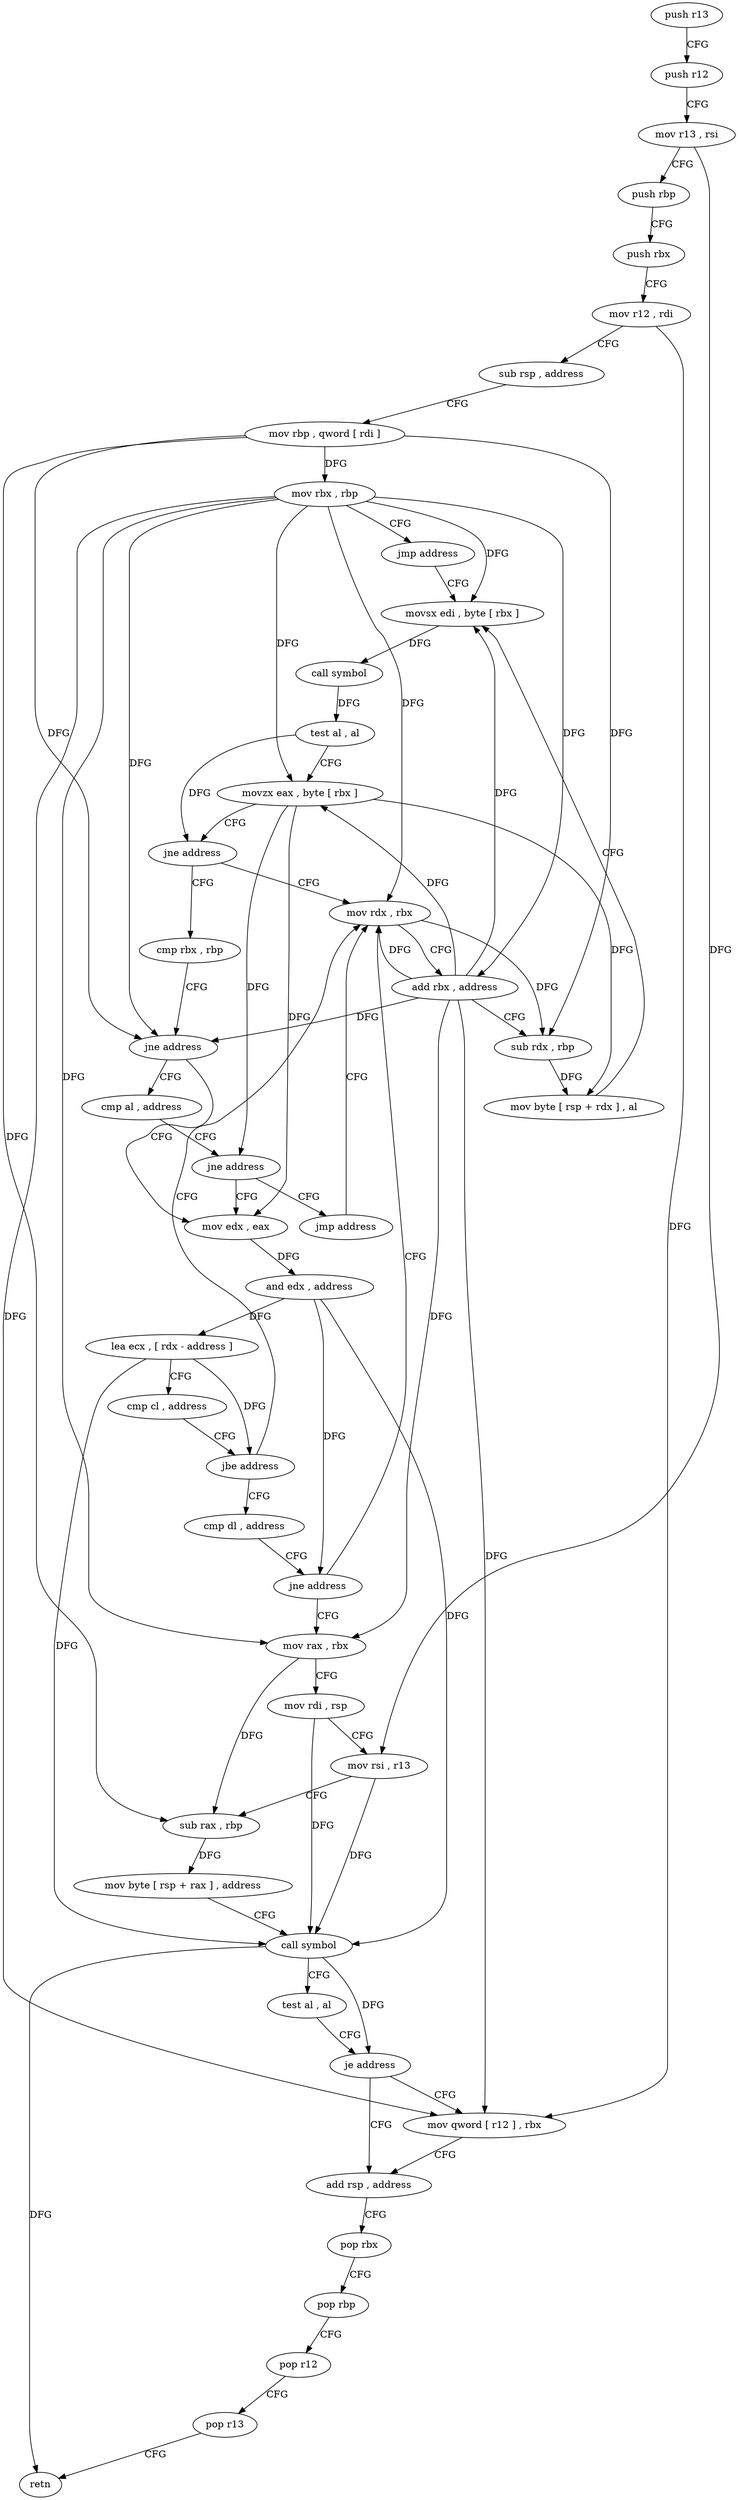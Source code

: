 digraph "func" {
"81952" [label = "push r13" ]
"81954" [label = "push r12" ]
"81956" [label = "mov r13 , rsi" ]
"81959" [label = "push rbp" ]
"81960" [label = "push rbx" ]
"81961" [label = "mov r12 , rdi" ]
"81964" [label = "sub rsp , address" ]
"81968" [label = "mov rbp , qword [ rdi ]" ]
"81971" [label = "mov rbx , rbp" ]
"81974" [label = "jmp address" ]
"82015" [label = "movsx edi , byte [ rbx ]" ]
"82018" [label = "call symbol" ]
"82023" [label = "test al , al" ]
"82025" [label = "movzx eax , byte [ rbx ]" ]
"82028" [label = "jne address" ]
"82002" [label = "mov rdx , rbx" ]
"82030" [label = "cmp rbx , rbp" ]
"82005" [label = "add rbx , address" ]
"82009" [label = "sub rdx , rbp" ]
"82012" [label = "mov byte [ rsp + rdx ] , al" ]
"82033" [label = "jne address" ]
"81984" [label = "mov edx , eax" ]
"82035" [label = "cmp al , address" ]
"81986" [label = "and edx , address" ]
"81989" [label = "lea ecx , [ rdx - address ]" ]
"81992" [label = "cmp cl , address" ]
"81995" [label = "jbe address" ]
"81997" [label = "cmp dl , address" ]
"82037" [label = "jne address" ]
"82039" [label = "jmp address" ]
"82000" [label = "jne address" ]
"82048" [label = "mov rax , rbx" ]
"82051" [label = "mov rdi , rsp" ]
"82054" [label = "mov rsi , r13" ]
"82057" [label = "sub rax , rbp" ]
"82060" [label = "mov byte [ rsp + rax ] , address" ]
"82064" [label = "call symbol" ]
"82069" [label = "test al , al" ]
"82071" [label = "je address" ]
"82077" [label = "add rsp , address" ]
"82073" [label = "mov qword [ r12 ] , rbx" ]
"82081" [label = "pop rbx" ]
"82082" [label = "pop rbp" ]
"82083" [label = "pop r12" ]
"82085" [label = "pop r13" ]
"82087" [label = "retn" ]
"81952" -> "81954" [ label = "CFG" ]
"81954" -> "81956" [ label = "CFG" ]
"81956" -> "81959" [ label = "CFG" ]
"81956" -> "82054" [ label = "DFG" ]
"81959" -> "81960" [ label = "CFG" ]
"81960" -> "81961" [ label = "CFG" ]
"81961" -> "81964" [ label = "CFG" ]
"81961" -> "82073" [ label = "DFG" ]
"81964" -> "81968" [ label = "CFG" ]
"81968" -> "81971" [ label = "DFG" ]
"81968" -> "82009" [ label = "DFG" ]
"81968" -> "82033" [ label = "DFG" ]
"81968" -> "82057" [ label = "DFG" ]
"81971" -> "81974" [ label = "CFG" ]
"81971" -> "82015" [ label = "DFG" ]
"81971" -> "82025" [ label = "DFG" ]
"81971" -> "82002" [ label = "DFG" ]
"81971" -> "82005" [ label = "DFG" ]
"81971" -> "82033" [ label = "DFG" ]
"81971" -> "82048" [ label = "DFG" ]
"81971" -> "82073" [ label = "DFG" ]
"81974" -> "82015" [ label = "CFG" ]
"82015" -> "82018" [ label = "DFG" ]
"82018" -> "82023" [ label = "DFG" ]
"82023" -> "82025" [ label = "CFG" ]
"82023" -> "82028" [ label = "DFG" ]
"82025" -> "82028" [ label = "CFG" ]
"82025" -> "82012" [ label = "DFG" ]
"82025" -> "81984" [ label = "DFG" ]
"82025" -> "82037" [ label = "DFG" ]
"82028" -> "82002" [ label = "CFG" ]
"82028" -> "82030" [ label = "CFG" ]
"82002" -> "82005" [ label = "CFG" ]
"82002" -> "82009" [ label = "DFG" ]
"82030" -> "82033" [ label = "CFG" ]
"82005" -> "82009" [ label = "CFG" ]
"82005" -> "82015" [ label = "DFG" ]
"82005" -> "82025" [ label = "DFG" ]
"82005" -> "82002" [ label = "DFG" ]
"82005" -> "82033" [ label = "DFG" ]
"82005" -> "82048" [ label = "DFG" ]
"82005" -> "82073" [ label = "DFG" ]
"82009" -> "82012" [ label = "DFG" ]
"82012" -> "82015" [ label = "CFG" ]
"82033" -> "81984" [ label = "CFG" ]
"82033" -> "82035" [ label = "CFG" ]
"81984" -> "81986" [ label = "DFG" ]
"82035" -> "82037" [ label = "CFG" ]
"81986" -> "81989" [ label = "DFG" ]
"81986" -> "82000" [ label = "DFG" ]
"81986" -> "82064" [ label = "DFG" ]
"81989" -> "81992" [ label = "CFG" ]
"81989" -> "81995" [ label = "DFG" ]
"81989" -> "82064" [ label = "DFG" ]
"81992" -> "81995" [ label = "CFG" ]
"81995" -> "82002" [ label = "CFG" ]
"81995" -> "81997" [ label = "CFG" ]
"81997" -> "82000" [ label = "CFG" ]
"82037" -> "81984" [ label = "CFG" ]
"82037" -> "82039" [ label = "CFG" ]
"82039" -> "82002" [ label = "CFG" ]
"82000" -> "82048" [ label = "CFG" ]
"82000" -> "82002" [ label = "CFG" ]
"82048" -> "82051" [ label = "CFG" ]
"82048" -> "82057" [ label = "DFG" ]
"82051" -> "82054" [ label = "CFG" ]
"82051" -> "82064" [ label = "DFG" ]
"82054" -> "82057" [ label = "CFG" ]
"82054" -> "82064" [ label = "DFG" ]
"82057" -> "82060" [ label = "DFG" ]
"82060" -> "82064" [ label = "CFG" ]
"82064" -> "82069" [ label = "CFG" ]
"82064" -> "82071" [ label = "DFG" ]
"82064" -> "82087" [ label = "DFG" ]
"82069" -> "82071" [ label = "CFG" ]
"82071" -> "82077" [ label = "CFG" ]
"82071" -> "82073" [ label = "CFG" ]
"82077" -> "82081" [ label = "CFG" ]
"82073" -> "82077" [ label = "CFG" ]
"82081" -> "82082" [ label = "CFG" ]
"82082" -> "82083" [ label = "CFG" ]
"82083" -> "82085" [ label = "CFG" ]
"82085" -> "82087" [ label = "CFG" ]
}

